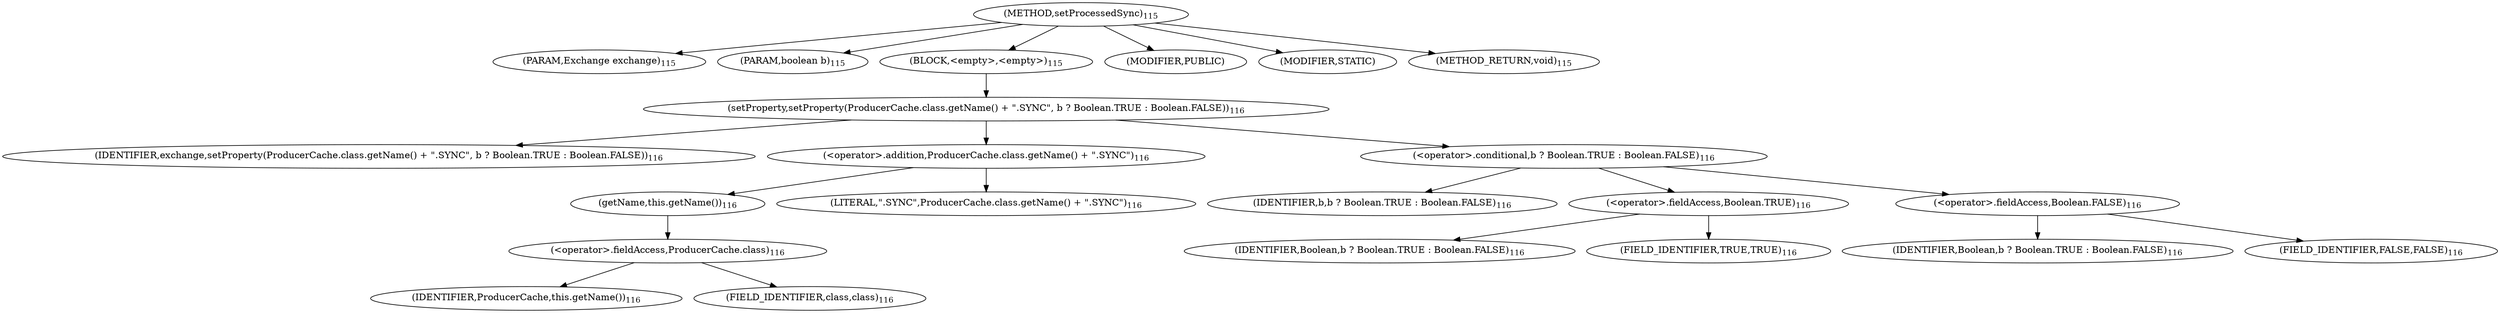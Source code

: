 digraph "setProcessedSync" {  
"219" [label = <(METHOD,setProcessedSync)<SUB>115</SUB>> ]
"220" [label = <(PARAM,Exchange exchange)<SUB>115</SUB>> ]
"221" [label = <(PARAM,boolean b)<SUB>115</SUB>> ]
"222" [label = <(BLOCK,&lt;empty&gt;,&lt;empty&gt;)<SUB>115</SUB>> ]
"223" [label = <(setProperty,setProperty(ProducerCache.class.getName() + &quot;.SYNC&quot;, b ? Boolean.TRUE : Boolean.FALSE))<SUB>116</SUB>> ]
"224" [label = <(IDENTIFIER,exchange,setProperty(ProducerCache.class.getName() + &quot;.SYNC&quot;, b ? Boolean.TRUE : Boolean.FALSE))<SUB>116</SUB>> ]
"225" [label = <(&lt;operator&gt;.addition,ProducerCache.class.getName() + &quot;.SYNC&quot;)<SUB>116</SUB>> ]
"226" [label = <(getName,this.getName())<SUB>116</SUB>> ]
"227" [label = <(&lt;operator&gt;.fieldAccess,ProducerCache.class)<SUB>116</SUB>> ]
"228" [label = <(IDENTIFIER,ProducerCache,this.getName())<SUB>116</SUB>> ]
"229" [label = <(FIELD_IDENTIFIER,class,class)<SUB>116</SUB>> ]
"230" [label = <(LITERAL,&quot;.SYNC&quot;,ProducerCache.class.getName() + &quot;.SYNC&quot;)<SUB>116</SUB>> ]
"231" [label = <(&lt;operator&gt;.conditional,b ? Boolean.TRUE : Boolean.FALSE)<SUB>116</SUB>> ]
"232" [label = <(IDENTIFIER,b,b ? Boolean.TRUE : Boolean.FALSE)<SUB>116</SUB>> ]
"233" [label = <(&lt;operator&gt;.fieldAccess,Boolean.TRUE)<SUB>116</SUB>> ]
"234" [label = <(IDENTIFIER,Boolean,b ? Boolean.TRUE : Boolean.FALSE)<SUB>116</SUB>> ]
"235" [label = <(FIELD_IDENTIFIER,TRUE,TRUE)<SUB>116</SUB>> ]
"236" [label = <(&lt;operator&gt;.fieldAccess,Boolean.FALSE)<SUB>116</SUB>> ]
"237" [label = <(IDENTIFIER,Boolean,b ? Boolean.TRUE : Boolean.FALSE)<SUB>116</SUB>> ]
"238" [label = <(FIELD_IDENTIFIER,FALSE,FALSE)<SUB>116</SUB>> ]
"239" [label = <(MODIFIER,PUBLIC)> ]
"240" [label = <(MODIFIER,STATIC)> ]
"241" [label = <(METHOD_RETURN,void)<SUB>115</SUB>> ]
  "219" -> "220" 
  "219" -> "221" 
  "219" -> "222" 
  "219" -> "239" 
  "219" -> "240" 
  "219" -> "241" 
  "222" -> "223" 
  "223" -> "224" 
  "223" -> "225" 
  "223" -> "231" 
  "225" -> "226" 
  "225" -> "230" 
  "226" -> "227" 
  "227" -> "228" 
  "227" -> "229" 
  "231" -> "232" 
  "231" -> "233" 
  "231" -> "236" 
  "233" -> "234" 
  "233" -> "235" 
  "236" -> "237" 
  "236" -> "238" 
}
